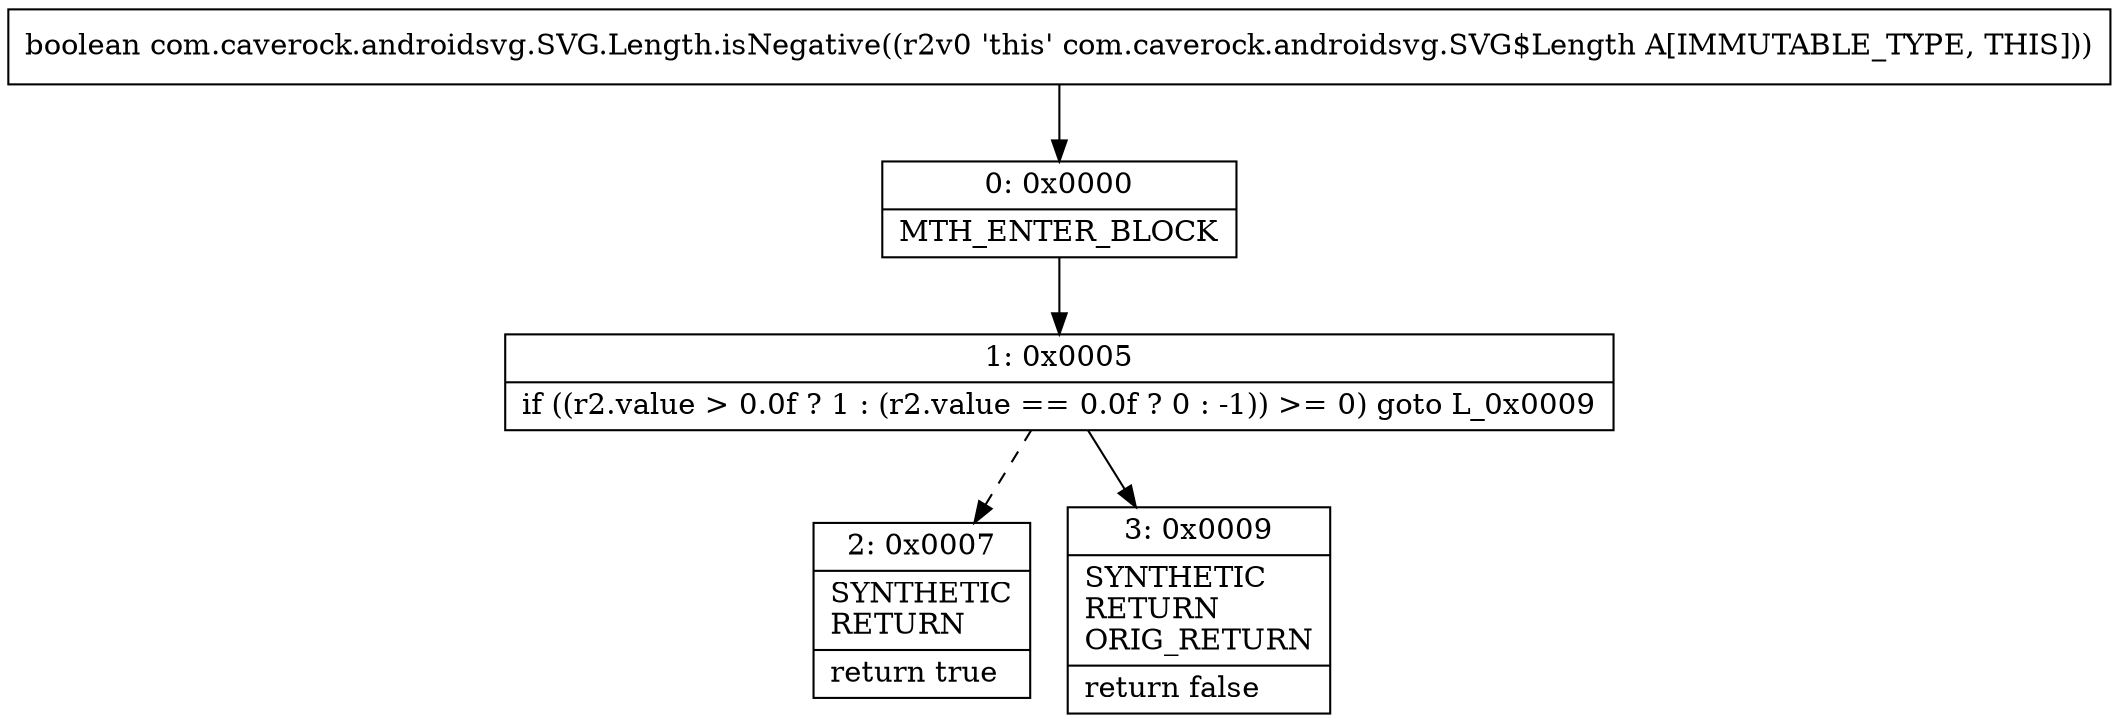 digraph "CFG forcom.caverock.androidsvg.SVG.Length.isNegative()Z" {
Node_0 [shape=record,label="{0\:\ 0x0000|MTH_ENTER_BLOCK\l}"];
Node_1 [shape=record,label="{1\:\ 0x0005|if ((r2.value \> 0.0f ? 1 : (r2.value == 0.0f ? 0 : \-1)) \>= 0) goto L_0x0009\l}"];
Node_2 [shape=record,label="{2\:\ 0x0007|SYNTHETIC\lRETURN\l|return true\l}"];
Node_3 [shape=record,label="{3\:\ 0x0009|SYNTHETIC\lRETURN\lORIG_RETURN\l|return false\l}"];
MethodNode[shape=record,label="{boolean com.caverock.androidsvg.SVG.Length.isNegative((r2v0 'this' com.caverock.androidsvg.SVG$Length A[IMMUTABLE_TYPE, THIS])) }"];
MethodNode -> Node_0;
Node_0 -> Node_1;
Node_1 -> Node_2[style=dashed];
Node_1 -> Node_3;
}

